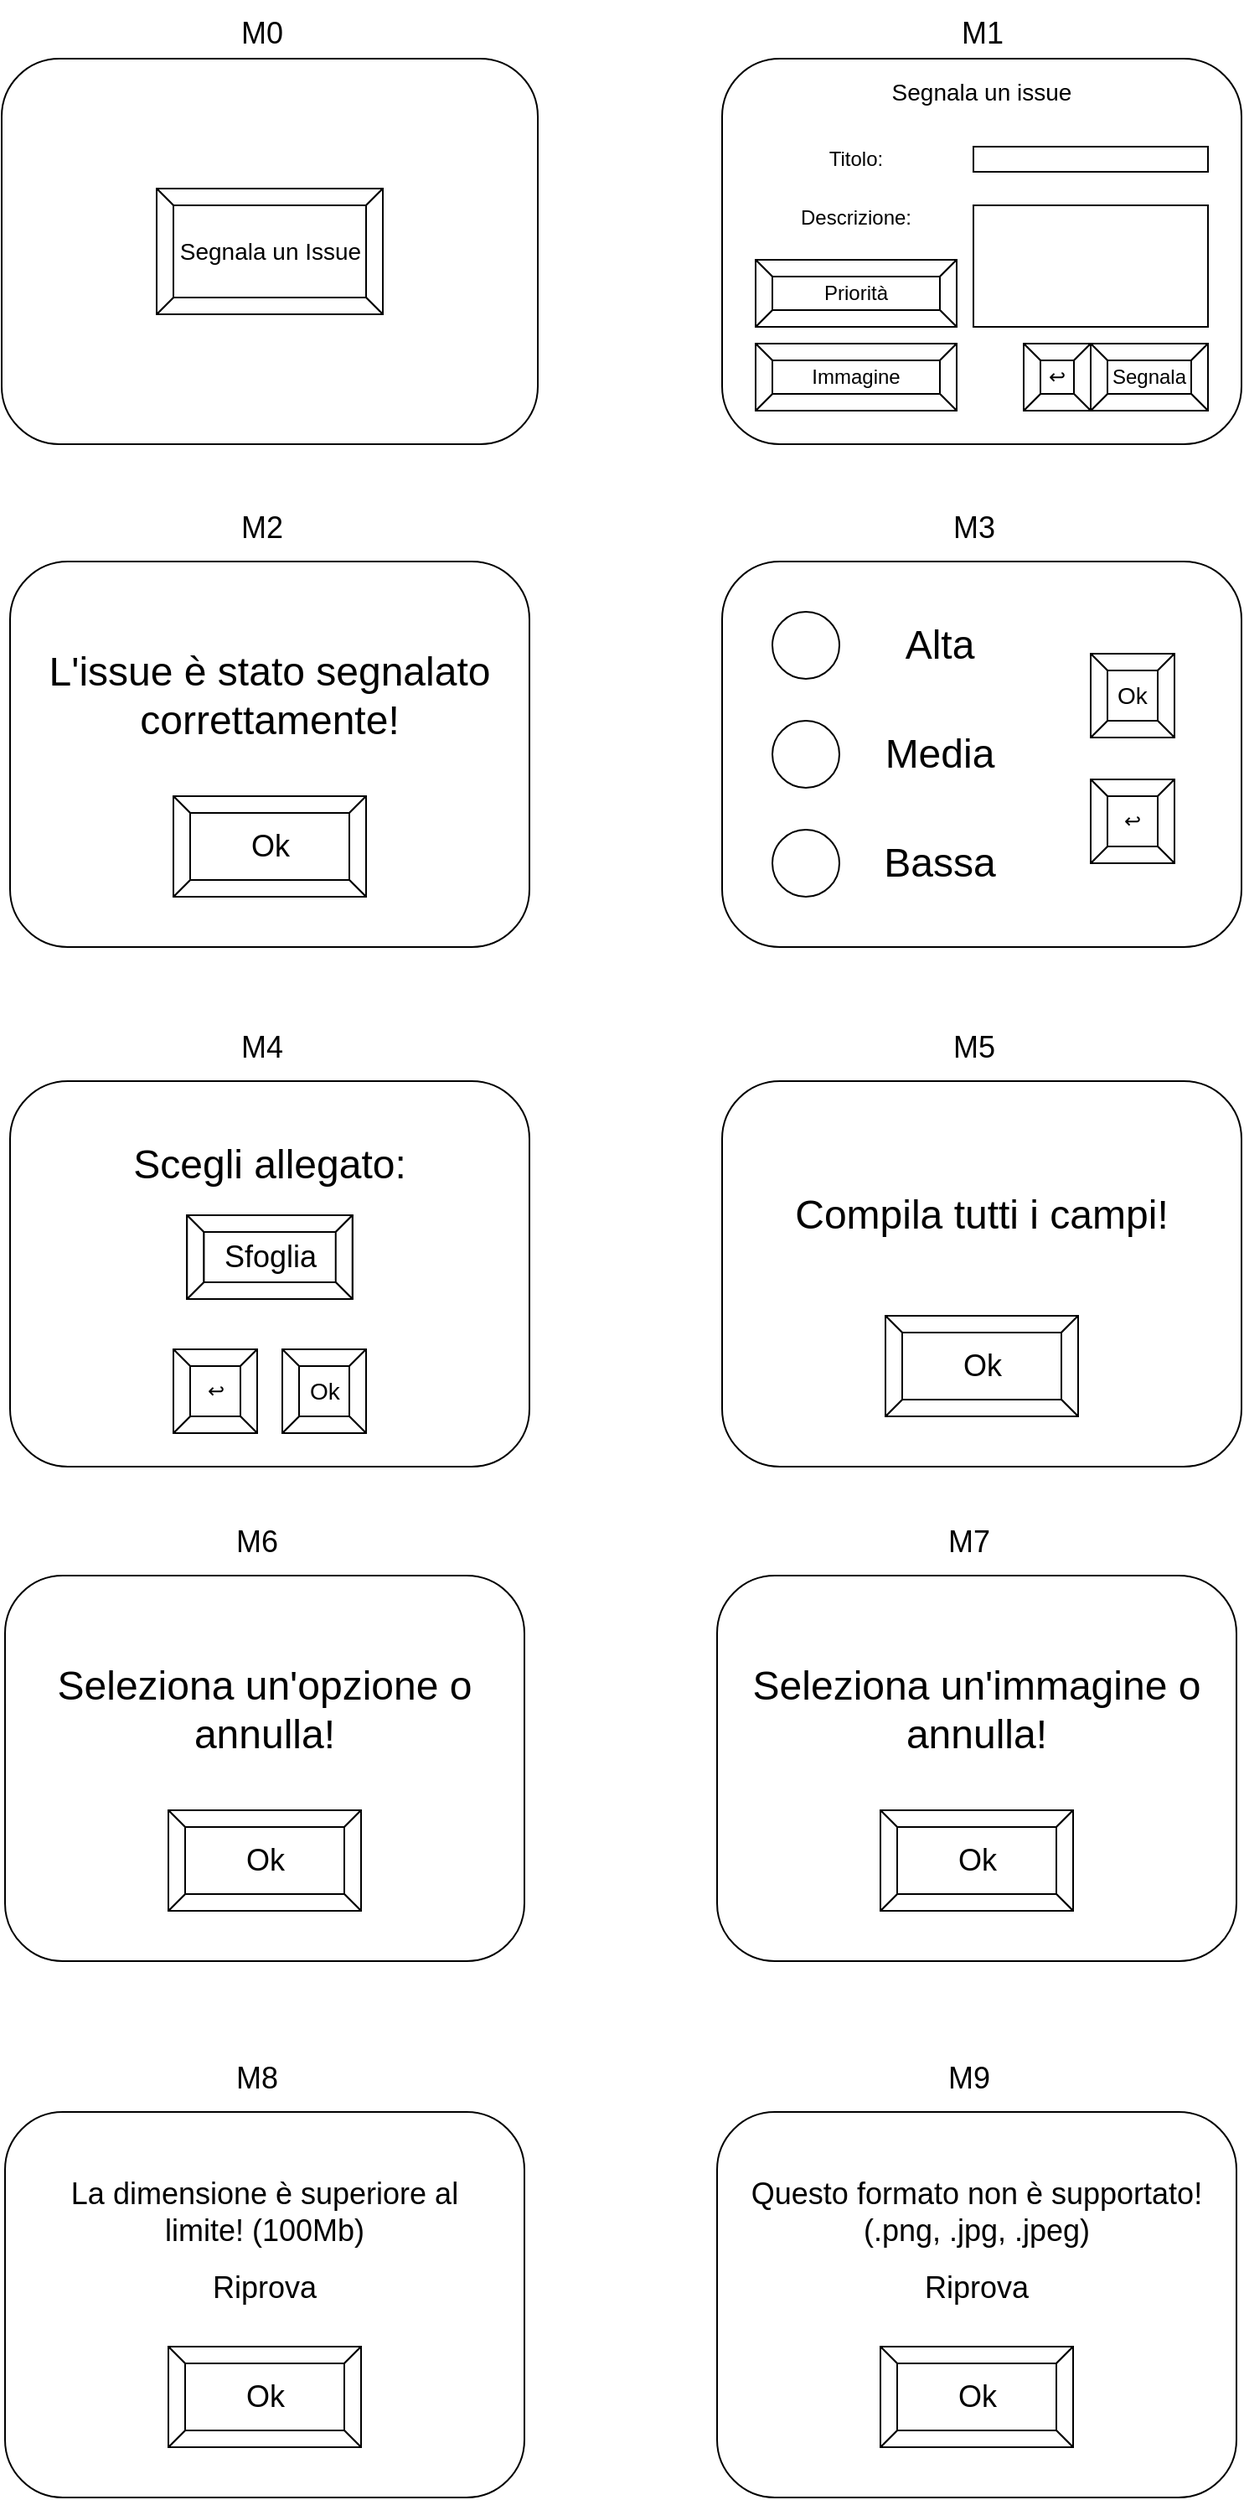 <mxfile version="26.1.1">
  <diagram name="Pagina-1" id="KEvrwaT-HObtfod91psO">
    <mxGraphModel dx="2585" dy="1278" grid="1" gridSize="10" guides="1" tooltips="1" connect="1" arrows="1" fold="1" page="1" pageScale="1" pageWidth="827" pageHeight="1169" math="0" shadow="0">
      <root>
        <mxCell id="0" />
        <mxCell id="1" parent="0" />
        <mxCell id="ZOWS72K-DNHoaBLq7NLi-3" value="" style="rounded=1;whiteSpace=wrap;html=1;" parent="1" vertex="1">
          <mxGeometry x="44" y="75" width="320" height="230" as="geometry" />
        </mxCell>
        <mxCell id="ZOWS72K-DNHoaBLq7NLi-2" value="&lt;font style=&quot;font-size: 14px;&quot;&gt;Segnala un Issue&lt;/font&gt;" style="labelPosition=center;verticalLabelPosition=middle;align=center;html=1;shape=mxgraph.basic.button;dx=10;whiteSpace=wrap;" parent="1" vertex="1">
          <mxGeometry x="136.5" y="152.5" width="135" height="75" as="geometry" />
        </mxCell>
        <mxCell id="ZOWS72K-DNHoaBLq7NLi-4" value="&lt;font style=&quot;font-size: 18px;&quot;&gt;M0&lt;/font&gt;" style="text;html=1;align=center;verticalAlign=middle;resizable=0;points=[];autosize=1;strokeColor=none;fillColor=none;" parent="1" vertex="1">
          <mxGeometry x="174" y="40" width="50" height="40" as="geometry" />
        </mxCell>
        <mxCell id="ZOWS72K-DNHoaBLq7NLi-5" value="" style="rounded=1;whiteSpace=wrap;html=1;" parent="1" vertex="1">
          <mxGeometry x="474" y="75" width="310" height="230" as="geometry" />
        </mxCell>
        <mxCell id="ZOWS72K-DNHoaBLq7NLi-7" value="&lt;font style=&quot;font-size: 18px;&quot;&gt;M1&lt;/font&gt;" style="text;html=1;align=center;verticalAlign=middle;resizable=0;points=[];autosize=1;strokeColor=none;fillColor=none;" parent="1" vertex="1">
          <mxGeometry x="604" y="40" width="50" height="40" as="geometry" />
        </mxCell>
        <mxCell id="ZOWS72K-DNHoaBLq7NLi-8" value="&lt;font style=&quot;font-size: 14px;&quot;&gt;Segnala un issue&lt;/font&gt;" style="text;html=1;align=center;verticalAlign=middle;whiteSpace=wrap;rounded=0;" parent="1" vertex="1">
          <mxGeometry x="539" y="85" width="180" height="20" as="geometry" />
        </mxCell>
        <mxCell id="ZOWS72K-DNHoaBLq7NLi-9" value="Titolo:" style="text;html=1;align=center;verticalAlign=middle;whiteSpace=wrap;rounded=0;" parent="1" vertex="1">
          <mxGeometry x="524" y="120" width="60" height="30" as="geometry" />
        </mxCell>
        <mxCell id="ZOWS72K-DNHoaBLq7NLi-10" value="Descrizione:" style="text;html=1;align=center;verticalAlign=middle;whiteSpace=wrap;rounded=0;" parent="1" vertex="1">
          <mxGeometry x="524" y="155" width="60" height="30" as="geometry" />
        </mxCell>
        <mxCell id="ZOWS72K-DNHoaBLq7NLi-11" value="Priorità" style="labelPosition=center;verticalLabelPosition=middle;align=center;html=1;shape=mxgraph.basic.button;dx=10;whiteSpace=wrap;" parent="1" vertex="1">
          <mxGeometry x="494" y="195" width="120" height="40" as="geometry" />
        </mxCell>
        <mxCell id="ZOWS72K-DNHoaBLq7NLi-12" value="Immagine" style="labelPosition=center;verticalLabelPosition=middle;align=center;html=1;shape=mxgraph.basic.button;dx=10;whiteSpace=wrap;" parent="1" vertex="1">
          <mxGeometry x="494" y="245" width="120" height="40" as="geometry" />
        </mxCell>
        <mxCell id="ZOWS72K-DNHoaBLq7NLi-13" value="" style="rounded=0;whiteSpace=wrap;html=1;" parent="1" vertex="1">
          <mxGeometry x="624" y="127.5" width="140" height="15" as="geometry" />
        </mxCell>
        <mxCell id="ZOWS72K-DNHoaBLq7NLi-14" value="" style="rounded=0;whiteSpace=wrap;html=1;" parent="1" vertex="1">
          <mxGeometry x="624" y="162.5" width="140" height="72.5" as="geometry" />
        </mxCell>
        <mxCell id="ZOWS72K-DNHoaBLq7NLi-16" value="Segnala" style="labelPosition=center;verticalLabelPosition=middle;align=center;html=1;shape=mxgraph.basic.button;dx=10;whiteSpace=wrap;" parent="1" vertex="1">
          <mxGeometry x="694" y="245" width="70" height="40" as="geometry" />
        </mxCell>
        <mxCell id="ZOWS72K-DNHoaBLq7NLi-17" value="↩️" style="labelPosition=center;verticalLabelPosition=middle;align=center;html=1;shape=mxgraph.basic.button;dx=10;whiteSpace=wrap;" parent="1" vertex="1">
          <mxGeometry x="654" y="245" width="40" height="40" as="geometry" />
        </mxCell>
        <mxCell id="ZOWS72K-DNHoaBLq7NLi-18" value="" style="rounded=1;whiteSpace=wrap;html=1;" parent="1" vertex="1">
          <mxGeometry x="49" y="375" width="310" height="230" as="geometry" />
        </mxCell>
        <mxCell id="ZOWS72K-DNHoaBLq7NLi-19" value="&lt;font style=&quot;font-size: 18px;&quot;&gt;M2&lt;/font&gt;" style="text;html=1;align=center;verticalAlign=middle;resizable=0;points=[];autosize=1;strokeColor=none;fillColor=none;" parent="1" vertex="1">
          <mxGeometry x="174" y="335" width="50" height="40" as="geometry" />
        </mxCell>
        <mxCell id="ZOWS72K-DNHoaBLq7NLi-20" value="&lt;font style=&quot;font-size: 24px;&quot;&gt;L&#39;issue è stato segnalato correttamente!&lt;/font&gt;" style="text;html=1;align=center;verticalAlign=middle;whiteSpace=wrap;rounded=0;" parent="1" vertex="1">
          <mxGeometry x="64" y="405" width="280" height="100" as="geometry" />
        </mxCell>
        <mxCell id="ZOWS72K-DNHoaBLq7NLi-21" value="&lt;font style=&quot;font-size: 18px;&quot;&gt;Ok&lt;/font&gt;" style="labelPosition=center;verticalLabelPosition=middle;align=center;html=1;shape=mxgraph.basic.button;dx=10;whiteSpace=wrap;" parent="1" vertex="1">
          <mxGeometry x="146.5" y="515" width="115" height="60" as="geometry" />
        </mxCell>
        <mxCell id="ZOWS72K-DNHoaBLq7NLi-22" value="" style="rounded=1;whiteSpace=wrap;html=1;" parent="1" vertex="1">
          <mxGeometry x="474" y="375" width="310" height="230" as="geometry" />
        </mxCell>
        <mxCell id="ZOWS72K-DNHoaBLq7NLi-23" value="&lt;font style=&quot;font-size: 18px;&quot;&gt;M3&lt;/font&gt;" style="text;html=1;align=center;verticalAlign=middle;resizable=0;points=[];autosize=1;strokeColor=none;fillColor=none;" parent="1" vertex="1">
          <mxGeometry x="599" y="335" width="50" height="40" as="geometry" />
        </mxCell>
        <mxCell id="ZOWS72K-DNHoaBLq7NLi-26" value="" style="ellipse;whiteSpace=wrap;html=1;aspect=fixed;" parent="1" vertex="1">
          <mxGeometry x="504" y="405" width="40" height="40" as="geometry" />
        </mxCell>
        <mxCell id="ZOWS72K-DNHoaBLq7NLi-27" value="" style="ellipse;whiteSpace=wrap;html=1;aspect=fixed;" parent="1" vertex="1">
          <mxGeometry x="504" y="470" width="40" height="40" as="geometry" />
        </mxCell>
        <mxCell id="ZOWS72K-DNHoaBLq7NLi-28" value="" style="ellipse;whiteSpace=wrap;html=1;aspect=fixed;" parent="1" vertex="1">
          <mxGeometry x="504" y="535" width="40" height="40" as="geometry" />
        </mxCell>
        <mxCell id="ZOWS72K-DNHoaBLq7NLi-29" value="&lt;font style=&quot;font-size: 24px;&quot;&gt;Alta&lt;/font&gt;" style="text;html=1;align=center;verticalAlign=middle;whiteSpace=wrap;rounded=0;" parent="1" vertex="1">
          <mxGeometry x="574" y="410" width="60" height="30" as="geometry" />
        </mxCell>
        <mxCell id="ZOWS72K-DNHoaBLq7NLi-30" value="&lt;font style=&quot;font-size: 24px;&quot;&gt;Media&lt;/font&gt;" style="text;html=1;align=center;verticalAlign=middle;whiteSpace=wrap;rounded=0;" parent="1" vertex="1">
          <mxGeometry x="574" y="475" width="60" height="30" as="geometry" />
        </mxCell>
        <mxCell id="ZOWS72K-DNHoaBLq7NLi-31" value="&lt;font style=&quot;font-size: 24px;&quot;&gt;Bassa&lt;/font&gt;" style="text;html=1;align=center;verticalAlign=middle;whiteSpace=wrap;rounded=0;" parent="1" vertex="1">
          <mxGeometry x="574" y="540" width="60" height="30" as="geometry" />
        </mxCell>
        <mxCell id="ZOWS72K-DNHoaBLq7NLi-34" value="&lt;font style=&quot;font-size: 14px;&quot;&gt;Ok&lt;/font&gt;" style="labelPosition=center;verticalLabelPosition=middle;align=center;html=1;shape=mxgraph.basic.button;dx=10;whiteSpace=wrap;" parent="1" vertex="1">
          <mxGeometry x="694" y="430" width="50" height="50" as="geometry" />
        </mxCell>
        <mxCell id="ZOWS72K-DNHoaBLq7NLi-35" value="↩️" style="labelPosition=center;verticalLabelPosition=middle;align=center;html=1;shape=mxgraph.basic.button;dx=10;whiteSpace=wrap;" parent="1" vertex="1">
          <mxGeometry x="694" y="505" width="50" height="50" as="geometry" />
        </mxCell>
        <mxCell id="ZOWS72K-DNHoaBLq7NLi-36" value="" style="rounded=1;whiteSpace=wrap;html=1;" parent="1" vertex="1">
          <mxGeometry x="49" y="685" width="310" height="230" as="geometry" />
        </mxCell>
        <mxCell id="ZOWS72K-DNHoaBLq7NLi-37" value="&lt;font style=&quot;font-size: 18px;&quot;&gt;M4&lt;/font&gt;" style="text;html=1;align=center;verticalAlign=middle;resizable=0;points=[];autosize=1;strokeColor=none;fillColor=none;" parent="1" vertex="1">
          <mxGeometry x="174" y="645" width="50" height="40" as="geometry" />
        </mxCell>
        <mxCell id="ZOWS72K-DNHoaBLq7NLi-38" value="&lt;font style=&quot;font-size: 24px;&quot;&gt;Scegli allegato:&lt;/font&gt;" style="text;html=1;align=center;verticalAlign=middle;whiteSpace=wrap;rounded=0;" parent="1" vertex="1">
          <mxGeometry x="104" y="715" width="200" height="40" as="geometry" />
        </mxCell>
        <mxCell id="ZOWS72K-DNHoaBLq7NLi-39" value="&lt;font style=&quot;font-size: 18px;&quot;&gt;Sfoglia&lt;/font&gt;" style="labelPosition=center;verticalLabelPosition=middle;align=center;html=1;shape=mxgraph.basic.button;dx=10;whiteSpace=wrap;" parent="1" vertex="1">
          <mxGeometry x="154.62" y="765" width="98.75" height="50" as="geometry" />
        </mxCell>
        <mxCell id="ZOWS72K-DNHoaBLq7NLi-40" value="&lt;font style=&quot;font-size: 14px;&quot;&gt;Ok&lt;/font&gt;" style="labelPosition=center;verticalLabelPosition=middle;align=center;html=1;shape=mxgraph.basic.button;dx=10;whiteSpace=wrap;" parent="1" vertex="1">
          <mxGeometry x="211.5" y="845" width="50" height="50" as="geometry" />
        </mxCell>
        <mxCell id="ZOWS72K-DNHoaBLq7NLi-41" value="↩️" style="labelPosition=center;verticalLabelPosition=middle;align=center;html=1;shape=mxgraph.basic.button;dx=10;whiteSpace=wrap;" parent="1" vertex="1">
          <mxGeometry x="146.5" y="845" width="50" height="50" as="geometry" />
        </mxCell>
        <mxCell id="ZOWS72K-DNHoaBLq7NLi-42" value="" style="rounded=1;whiteSpace=wrap;html=1;" parent="1" vertex="1">
          <mxGeometry x="474" y="685" width="310" height="230" as="geometry" />
        </mxCell>
        <mxCell id="ZOWS72K-DNHoaBLq7NLi-43" value="&lt;font style=&quot;font-size: 18px;&quot;&gt;M5&lt;/font&gt;" style="text;html=1;align=center;verticalAlign=middle;resizable=0;points=[];autosize=1;strokeColor=none;fillColor=none;" parent="1" vertex="1">
          <mxGeometry x="599" y="645" width="50" height="40" as="geometry" />
        </mxCell>
        <mxCell id="ZOWS72K-DNHoaBLq7NLi-44" value="&lt;font style=&quot;font-size: 24px;&quot;&gt;Compila tutti i campi!&lt;/font&gt;" style="text;html=1;align=center;verticalAlign=middle;whiteSpace=wrap;rounded=0;" parent="1" vertex="1">
          <mxGeometry x="489" y="715" width="280" height="100" as="geometry" />
        </mxCell>
        <mxCell id="ZOWS72K-DNHoaBLq7NLi-45" value="&lt;font style=&quot;font-size: 18px;&quot;&gt;Ok&lt;/font&gt;" style="labelPosition=center;verticalLabelPosition=middle;align=center;html=1;shape=mxgraph.basic.button;dx=10;whiteSpace=wrap;" parent="1" vertex="1">
          <mxGeometry x="571.5" y="825" width="115" height="60" as="geometry" />
        </mxCell>
        <mxCell id="ZOWS72K-DNHoaBLq7NLi-46" value="" style="rounded=1;whiteSpace=wrap;html=1;" parent="1" vertex="1">
          <mxGeometry x="46" y="980" width="310" height="230" as="geometry" />
        </mxCell>
        <mxCell id="ZOWS72K-DNHoaBLq7NLi-47" value="&lt;font style=&quot;font-size: 18px;&quot;&gt;M6&lt;/font&gt;" style="text;html=1;align=center;verticalAlign=middle;resizable=0;points=[];autosize=1;strokeColor=none;fillColor=none;" parent="1" vertex="1">
          <mxGeometry x="171" y="940" width="50" height="40" as="geometry" />
        </mxCell>
        <mxCell id="ZOWS72K-DNHoaBLq7NLi-48" value="&lt;font style=&quot;font-size: 24px;&quot;&gt;Seleziona un&#39;opzione o annulla!&lt;/font&gt;" style="text;html=1;align=center;verticalAlign=middle;whiteSpace=wrap;rounded=0;" parent="1" vertex="1">
          <mxGeometry x="61" y="1010" width="280" height="100" as="geometry" />
        </mxCell>
        <mxCell id="ZOWS72K-DNHoaBLq7NLi-49" value="&lt;font style=&quot;font-size: 18px;&quot;&gt;Ok&lt;/font&gt;" style="labelPosition=center;verticalLabelPosition=middle;align=center;html=1;shape=mxgraph.basic.button;dx=10;whiteSpace=wrap;" parent="1" vertex="1">
          <mxGeometry x="143.5" y="1120" width="115" height="60" as="geometry" />
        </mxCell>
        <mxCell id="ZOWS72K-DNHoaBLq7NLi-50" value="" style="rounded=1;whiteSpace=wrap;html=1;" parent="1" vertex="1">
          <mxGeometry x="471" y="980" width="310" height="230" as="geometry" />
        </mxCell>
        <mxCell id="ZOWS72K-DNHoaBLq7NLi-51" value="&lt;font style=&quot;font-size: 18px;&quot;&gt;M7&lt;/font&gt;" style="text;html=1;align=center;verticalAlign=middle;resizable=0;points=[];autosize=1;strokeColor=none;fillColor=none;" parent="1" vertex="1">
          <mxGeometry x="596" y="940" width="50" height="40" as="geometry" />
        </mxCell>
        <mxCell id="ZOWS72K-DNHoaBLq7NLi-52" value="&lt;font style=&quot;font-size: 24px;&quot;&gt;Seleziona un&#39;immagine o annulla!&lt;/font&gt;" style="text;html=1;align=center;verticalAlign=middle;whiteSpace=wrap;rounded=0;" parent="1" vertex="1">
          <mxGeometry x="486" y="1010" width="280" height="100" as="geometry" />
        </mxCell>
        <mxCell id="ZOWS72K-DNHoaBLq7NLi-53" value="&lt;font style=&quot;font-size: 18px;&quot;&gt;Ok&lt;/font&gt;" style="labelPosition=center;verticalLabelPosition=middle;align=center;html=1;shape=mxgraph.basic.button;dx=10;whiteSpace=wrap;" parent="1" vertex="1">
          <mxGeometry x="568.5" y="1120" width="115" height="60" as="geometry" />
        </mxCell>
        <mxCell id="ZOWS72K-DNHoaBLq7NLi-54" value="" style="rounded=1;whiteSpace=wrap;html=1;" parent="1" vertex="1">
          <mxGeometry x="46" y="1300" width="310" height="230" as="geometry" />
        </mxCell>
        <mxCell id="ZOWS72K-DNHoaBLq7NLi-55" value="&lt;font style=&quot;font-size: 18px;&quot;&gt;M8&lt;/font&gt;" style="text;html=1;align=center;verticalAlign=middle;resizable=0;points=[];autosize=1;strokeColor=none;fillColor=none;" parent="1" vertex="1">
          <mxGeometry x="171" y="1260" width="50" height="40" as="geometry" />
        </mxCell>
        <mxCell id="ZOWS72K-DNHoaBLq7NLi-56" value="&lt;font style=&quot;font-size: 18px;&quot;&gt;La dimensione è superiore al limite! (100Mb)&lt;/font&gt;" style="text;html=1;align=center;verticalAlign=middle;whiteSpace=wrap;rounded=0;" parent="1" vertex="1">
          <mxGeometry x="61" y="1320" width="280" height="80" as="geometry" />
        </mxCell>
        <mxCell id="ZOWS72K-DNHoaBLq7NLi-57" value="&lt;font style=&quot;font-size: 18px;&quot;&gt;Ok&lt;/font&gt;" style="labelPosition=center;verticalLabelPosition=middle;align=center;html=1;shape=mxgraph.basic.button;dx=10;whiteSpace=wrap;" parent="1" vertex="1">
          <mxGeometry x="143.5" y="1440" width="115" height="60" as="geometry" />
        </mxCell>
        <mxCell id="ZOWS72K-DNHoaBLq7NLi-58" value="&lt;font style=&quot;font-size: 18px;&quot;&gt;Riprova&lt;/font&gt;" style="text;html=1;align=center;verticalAlign=middle;whiteSpace=wrap;rounded=0;" parent="1" vertex="1">
          <mxGeometry x="171" y="1390" width="60" height="30" as="geometry" />
        </mxCell>
        <mxCell id="ZOWS72K-DNHoaBLq7NLi-59" value="" style="rounded=1;whiteSpace=wrap;html=1;" parent="1" vertex="1">
          <mxGeometry x="471" y="1300" width="310" height="230" as="geometry" />
        </mxCell>
        <mxCell id="ZOWS72K-DNHoaBLq7NLi-60" value="&lt;font style=&quot;font-size: 18px;&quot;&gt;M9&lt;/font&gt;" style="text;html=1;align=center;verticalAlign=middle;resizable=0;points=[];autosize=1;strokeColor=none;fillColor=none;" parent="1" vertex="1">
          <mxGeometry x="596" y="1260" width="50" height="40" as="geometry" />
        </mxCell>
        <mxCell id="ZOWS72K-DNHoaBLq7NLi-61" value="&lt;font style=&quot;font-size: 18px;&quot;&gt;Questo formato non è supportato! (.png, .jpg, .jpeg)&lt;/font&gt;" style="text;html=1;align=center;verticalAlign=middle;whiteSpace=wrap;rounded=0;" parent="1" vertex="1">
          <mxGeometry x="486" y="1320" width="280" height="80" as="geometry" />
        </mxCell>
        <mxCell id="ZOWS72K-DNHoaBLq7NLi-62" value="&lt;font style=&quot;font-size: 18px;&quot;&gt;Ok&lt;/font&gt;" style="labelPosition=center;verticalLabelPosition=middle;align=center;html=1;shape=mxgraph.basic.button;dx=10;whiteSpace=wrap;" parent="1" vertex="1">
          <mxGeometry x="568.5" y="1440" width="115" height="60" as="geometry" />
        </mxCell>
        <mxCell id="ZOWS72K-DNHoaBLq7NLi-63" value="&lt;font style=&quot;font-size: 18px;&quot;&gt;Riprova&lt;/font&gt;" style="text;html=1;align=center;verticalAlign=middle;whiteSpace=wrap;rounded=0;" parent="1" vertex="1">
          <mxGeometry x="596" y="1390" width="60" height="30" as="geometry" />
        </mxCell>
      </root>
    </mxGraphModel>
  </diagram>
</mxfile>
